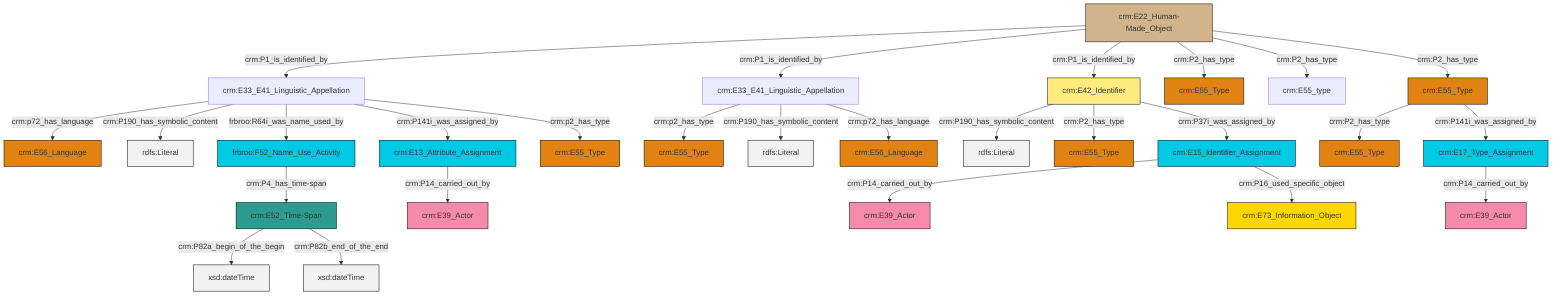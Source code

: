 graph TD
classDef Literal fill:#f2f2f2,stroke:#000000;
classDef CRM_Entity fill:#FFFFFF,stroke:#000000;
classDef Temporal_Entity fill:#00C9E6, stroke:#000000;
classDef Type fill:#E18312, stroke:#000000;
classDef Time-Span fill:#2C9C91, stroke:#000000;
classDef Appellation fill:#FFEB7F, stroke:#000000;
classDef Place fill:#008836, stroke:#000000;
classDef Persistent_Item fill:#B266B2, stroke:#000000;
classDef Conceptual_Object fill:#FFD700, stroke:#000000;
classDef Physical_Thing fill:#D2B48C, stroke:#000000;
classDef Actor fill:#f58aad, stroke:#000000;
classDef PC_Classes fill:#4ce600, stroke:#000000;
classDef Multi fill:#cccccc,stroke:#000000;

2["crm:E15_Identifier_Assignment"]:::Temporal_Entity -->|crm:P14_carried_out_by| 3["crm:E39_Actor"]:::Actor
8["crm:E33_E41_Linguistic_Appellation"]:::Default -->|crm:p72_has_language| 9["crm:E56_Language"]:::Type
14["crm:E13_Attribute_Assignment"]:::Temporal_Entity -->|crm:P14_carried_out_by| 0["crm:E39_Actor"]:::Actor
8["crm:E33_E41_Linguistic_Appellation"]:::Default -->|crm:P190_has_symbolic_content| 15[rdfs:Literal]:::Literal
18["crm:E22_Human-Made_Object"]:::Physical_Thing -->|crm:P1_is_identified_by| 8["crm:E33_E41_Linguistic_Appellation"]:::Default
18["crm:E22_Human-Made_Object"]:::Physical_Thing -->|crm:P1_is_identified_by| 21["crm:E33_E41_Linguistic_Appellation"]:::Default
8["crm:E33_E41_Linguistic_Appellation"]:::Default -->|frbroo:R64i_was_name_used_by| 4["frbroo:F52_Name_Use_Activity"]:::Temporal_Entity
21["crm:E33_E41_Linguistic_Appellation"]:::Default -->|crm:p2_has_type| 16["crm:E55_Type"]:::Type
24["crm:E17_Type_Assignment"]:::Temporal_Entity -->|crm:P14_carried_out_by| 10["crm:E39_Actor"]:::Actor
25["crm:E55_Type"]:::Type -->|crm:P2_has_type| 6["crm:E55_Type"]:::Type
4["frbroo:F52_Name_Use_Activity"]:::Temporal_Entity -->|crm:P4_has_time-span| 12["crm:E52_Time-Span"]:::Time-Span
2["crm:E15_Identifier_Assignment"]:::Temporal_Entity -->|crm:P16_used_specific_object| 30["crm:E73_Information_Object"]:::Conceptual_Object
8["crm:E33_E41_Linguistic_Appellation"]:::Default -->|crm:P141i_was_assigned_by| 14["crm:E13_Attribute_Assignment"]:::Temporal_Entity
35["crm:E42_Identifier"]:::Appellation -->|crm:P190_has_symbolic_content| 36[rdfs:Literal]:::Literal
25["crm:E55_Type"]:::Type -->|crm:P141i_was_assigned_by| 24["crm:E17_Type_Assignment"]:::Temporal_Entity
18["crm:E22_Human-Made_Object"]:::Physical_Thing -->|crm:P1_is_identified_by| 35["crm:E42_Identifier"]:::Appellation
8["crm:E33_E41_Linguistic_Appellation"]:::Default -->|crm:p2_has_type| 33["crm:E55_Type"]:::Type
35["crm:E42_Identifier"]:::Appellation -->|crm:P2_has_type| 38["crm:E55_Type"]:::Type
18["crm:E22_Human-Made_Object"]:::Physical_Thing -->|crm:P2_has_type| 39["crm:E55_Type"]:::Type
18["crm:E22_Human-Made_Object"]:::Physical_Thing -->|crm:P2_has_type| 19["crm:E55_type"]:::Default
12["crm:E52_Time-Span"]:::Time-Span -->|crm:P82a_begin_of_the_begin| 40[xsd:dateTime]:::Literal
18["crm:E22_Human-Made_Object"]:::Physical_Thing -->|crm:P2_has_type| 25["crm:E55_Type"]:::Type
21["crm:E33_E41_Linguistic_Appellation"]:::Default -->|crm:P190_has_symbolic_content| 41[rdfs:Literal]:::Literal
35["crm:E42_Identifier"]:::Appellation -->|crm:P37i_was_assigned_by| 2["crm:E15_Identifier_Assignment"]:::Temporal_Entity
21["crm:E33_E41_Linguistic_Appellation"]:::Default -->|crm:p72_has_language| 31["crm:E56_Language"]:::Type
12["crm:E52_Time-Span"]:::Time-Span -->|crm:P82b_end_of_the_end| 47[xsd:dateTime]:::Literal